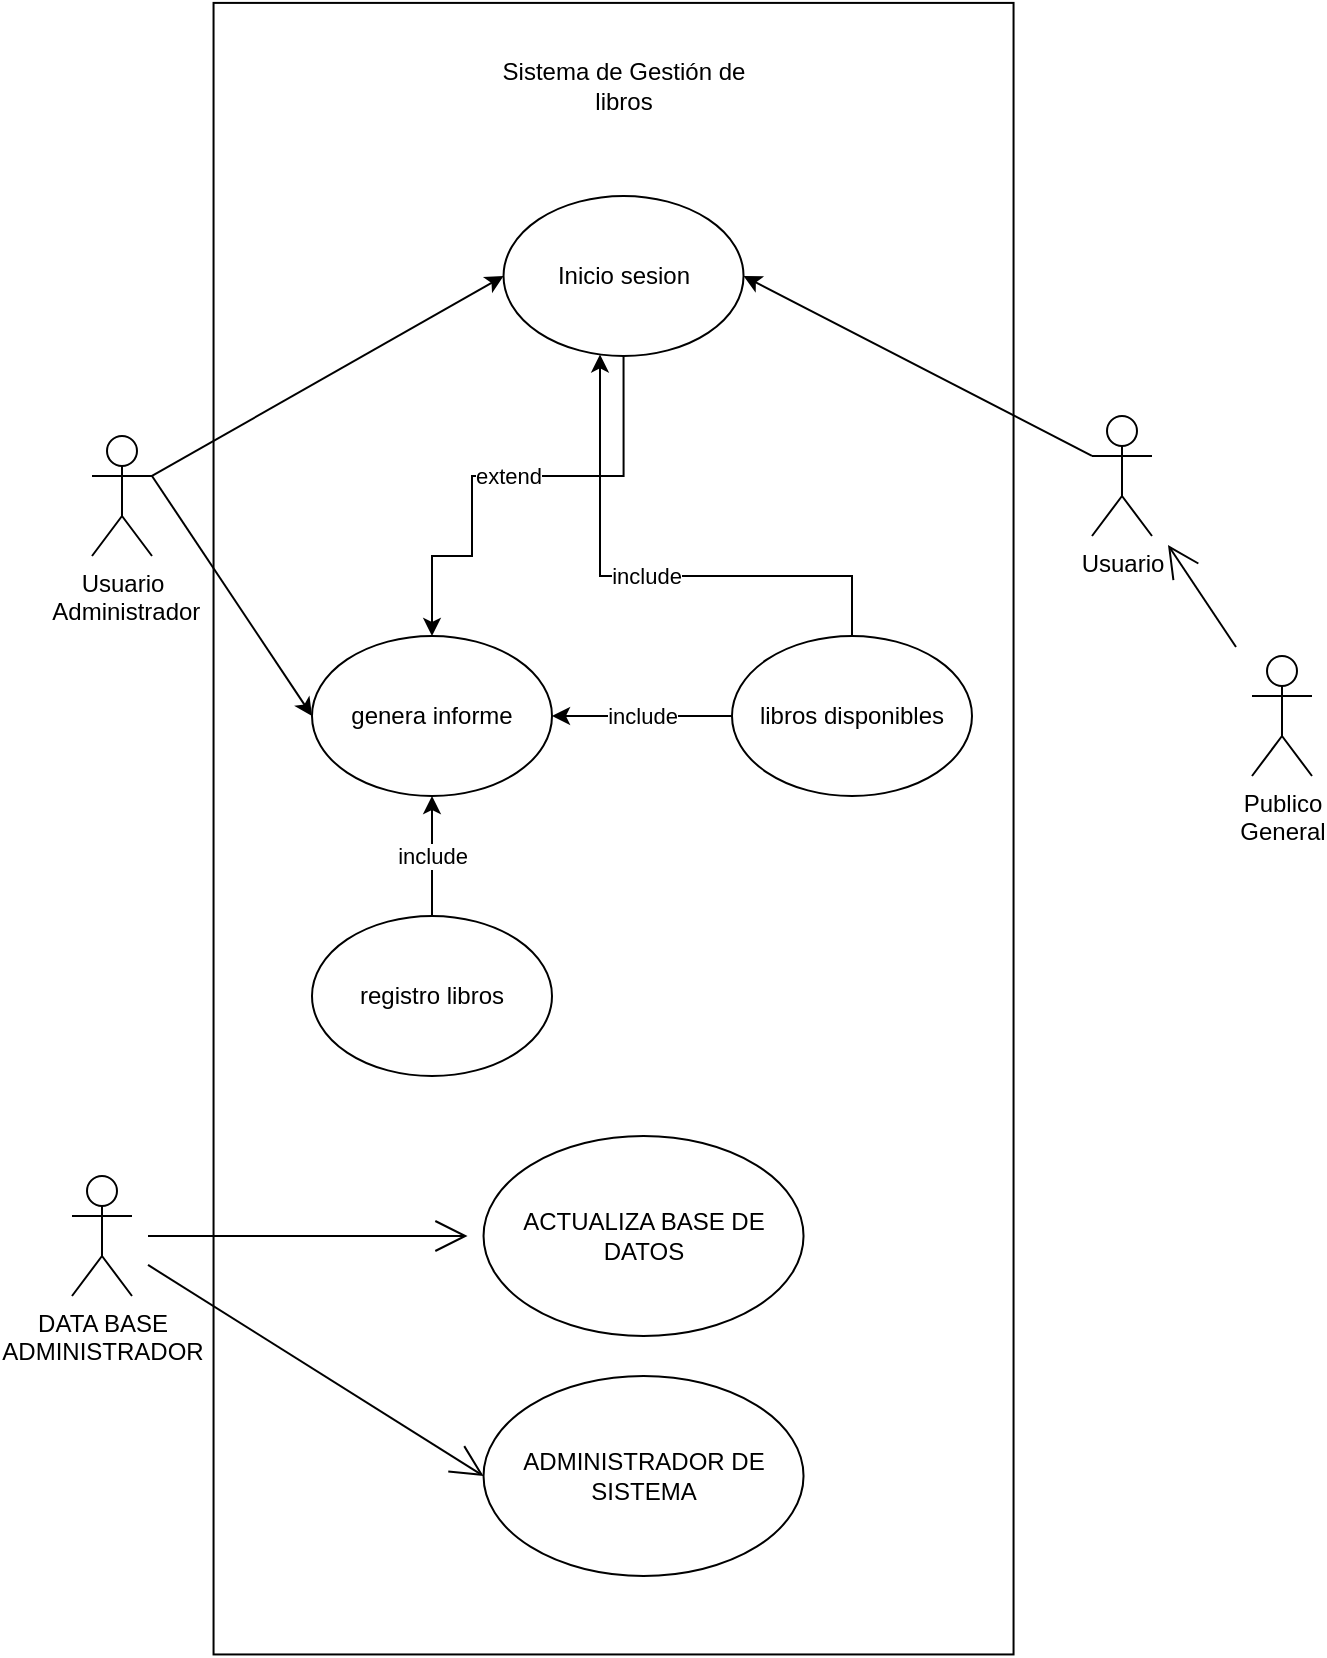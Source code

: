 <mxfile version="17.4.0" type="device"><diagram id="YfsfYuoERqgUGGVwVYs9" name="Page-1"><mxGraphModel dx="1282" dy="1293" grid="1" gridSize="10" guides="1" tooltips="1" connect="1" arrows="1" fold="1" page="1" pageScale="1" pageWidth="827" pageHeight="1169" math="0" shadow="0"><root><mxCell id="0"/><mxCell id="1" parent="0"/><mxCell id="iyKeaPhpNw7ySNz1AhfZ-1" value="Usuario&lt;br&gt;&amp;nbsp;Administrador" style="shape=umlActor;verticalLabelPosition=bottom;verticalAlign=top;html=1;outlineConnect=0;" parent="1" vertex="1"><mxGeometry x="100" y="290" width="30" height="60" as="geometry"/></mxCell><mxCell id="iyKeaPhpNw7ySNz1AhfZ-3" value="" style="rounded=0;whiteSpace=wrap;html=1;rotation=90;" parent="1" vertex="1"><mxGeometry x="-52.11" y="286.34" width="825.77" height="400" as="geometry"/></mxCell><mxCell id="iyKeaPhpNw7ySNz1AhfZ-4" value="Inicio sesion" style="ellipse;whiteSpace=wrap;html=1;" parent="1" vertex="1"><mxGeometry x="305.77" y="170" width="120" height="80" as="geometry"/></mxCell><mxCell id="iyKeaPhpNw7ySNz1AhfZ-5" value="registro libros" style="ellipse;whiteSpace=wrap;html=1;" parent="1" vertex="1"><mxGeometry x="210" y="530" width="120" height="80" as="geometry"/></mxCell><mxCell id="iyKeaPhpNw7ySNz1AhfZ-27" value="include" style="edgeStyle=orthogonalEdgeStyle;rounded=0;orthogonalLoop=1;jettySize=auto;html=1;" parent="1" source="iyKeaPhpNw7ySNz1AhfZ-8" target="iyKeaPhpNw7ySNz1AhfZ-4" edge="1"><mxGeometry relative="1" as="geometry"><Array as="points"><mxPoint x="480" y="360"/><mxPoint x="354" y="360"/></Array></mxGeometry></mxCell><mxCell id="iyKeaPhpNw7ySNz1AhfZ-8" value="libros disponibles" style="ellipse;whiteSpace=wrap;html=1;" parent="1" vertex="1"><mxGeometry x="420" y="390" width="120" height="80" as="geometry"/></mxCell><mxCell id="iyKeaPhpNw7ySNz1AhfZ-11" value="genera informe" style="ellipse;whiteSpace=wrap;html=1;" parent="1" vertex="1"><mxGeometry x="210" y="390" width="120" height="80" as="geometry"/></mxCell><mxCell id="iyKeaPhpNw7ySNz1AhfZ-16" value="Usuario" style="shape=umlActor;verticalLabelPosition=bottom;verticalAlign=top;html=1;outlineConnect=0;" parent="1" vertex="1"><mxGeometry x="600" y="280" width="30" height="60" as="geometry"/></mxCell><mxCell id="iyKeaPhpNw7ySNz1AhfZ-23" value="" style="endArrow=classic;html=1;rounded=0;exitX=1;exitY=0.333;exitDx=0;exitDy=0;exitPerimeter=0;entryX=0;entryY=0.5;entryDx=0;entryDy=0;" parent="1" source="iyKeaPhpNw7ySNz1AhfZ-1" target="iyKeaPhpNw7ySNz1AhfZ-4" edge="1"><mxGeometry width="50" height="50" relative="1" as="geometry"><mxPoint x="130" y="340" as="sourcePoint"/><mxPoint x="180" y="290" as="targetPoint"/></mxGeometry></mxCell><mxCell id="iyKeaPhpNw7ySNz1AhfZ-25" value="" style="endArrow=classic;html=1;rounded=0;exitX=0;exitY=0.333;exitDx=0;exitDy=0;exitPerimeter=0;entryX=1;entryY=0.5;entryDx=0;entryDy=0;" parent="1" source="iyKeaPhpNw7ySNz1AhfZ-16" target="iyKeaPhpNw7ySNz1AhfZ-4" edge="1"><mxGeometry width="50" height="50" relative="1" as="geometry"><mxPoint x="120" y="310" as="sourcePoint"/><mxPoint x="380" y="290" as="targetPoint"/></mxGeometry></mxCell><mxCell id="iyKeaPhpNw7ySNz1AhfZ-28" value="" style="endArrow=classic;html=1;rounded=0;exitX=1;exitY=0.333;exitDx=0;exitDy=0;exitPerimeter=0;entryX=0;entryY=0.5;entryDx=0;entryDy=0;" parent="1" source="iyKeaPhpNw7ySNz1AhfZ-1" target="iyKeaPhpNw7ySNz1AhfZ-11" edge="1"><mxGeometry width="50" height="50" relative="1" as="geometry"><mxPoint x="120" y="310" as="sourcePoint"/><mxPoint x="380" y="290" as="targetPoint"/></mxGeometry></mxCell><mxCell id="iyKeaPhpNw7ySNz1AhfZ-29" value="include" style="edgeStyle=orthogonalEdgeStyle;rounded=0;orthogonalLoop=1;jettySize=auto;html=1;entryX=1;entryY=0.5;entryDx=0;entryDy=0;exitX=0;exitY=0.5;exitDx=0;exitDy=0;" parent="1" source="iyKeaPhpNw7ySNz1AhfZ-8" target="iyKeaPhpNw7ySNz1AhfZ-11" edge="1"><mxGeometry relative="1" as="geometry"><mxPoint x="440.0" y="400" as="sourcePoint"/><mxPoint x="440.0" y="330.0" as="targetPoint"/></mxGeometry></mxCell><mxCell id="iyKeaPhpNw7ySNz1AhfZ-30" value="include" style="edgeStyle=orthogonalEdgeStyle;rounded=0;orthogonalLoop=1;jettySize=auto;html=1;entryX=0.5;entryY=1;entryDx=0;entryDy=0;exitX=0.5;exitY=0;exitDx=0;exitDy=0;" parent="1" source="iyKeaPhpNw7ySNz1AhfZ-5" target="iyKeaPhpNw7ySNz1AhfZ-11" edge="1"><mxGeometry relative="1" as="geometry"><mxPoint x="380.0" y="440" as="sourcePoint"/><mxPoint x="330.0" y="480" as="targetPoint"/></mxGeometry></mxCell><mxCell id="iyKeaPhpNw7ySNz1AhfZ-33" value="extend" style="edgeStyle=orthogonalEdgeStyle;rounded=0;orthogonalLoop=1;jettySize=auto;html=1;entryX=0.5;entryY=0;entryDx=0;entryDy=0;exitX=0.5;exitY=1;exitDx=0;exitDy=0;" parent="1" source="iyKeaPhpNw7ySNz1AhfZ-4" target="iyKeaPhpNw7ySNz1AhfZ-11" edge="1"><mxGeometry relative="1" as="geometry"><mxPoint x="430" y="440" as="sourcePoint"/><mxPoint x="340" y="440" as="targetPoint"/><Array as="points"><mxPoint x="290" y="310"/><mxPoint x="290" y="350"/><mxPoint x="270" y="350"/></Array></mxGeometry></mxCell><mxCell id="iyKeaPhpNw7ySNz1AhfZ-34" value="Sistema de Gestión de libros" style="text;html=1;strokeColor=none;fillColor=none;align=center;verticalAlign=middle;whiteSpace=wrap;rounded=0;" parent="1" vertex="1"><mxGeometry x="300.77" y="100" width="130" height="30" as="geometry"/></mxCell><mxCell id="Q87O28nQpWmtv0WplWMH-2" style="edgeStyle=none;curved=1;rounded=0;orthogonalLoop=1;jettySize=auto;html=1;endArrow=open;startSize=14;endSize=14;sourcePerimeterSpacing=8;targetPerimeterSpacing=8;" edge="1" parent="1" source="Q87O28nQpWmtv0WplWMH-1" target="iyKeaPhpNw7ySNz1AhfZ-16"><mxGeometry relative="1" as="geometry"/></mxCell><mxCell id="Q87O28nQpWmtv0WplWMH-1" value="Publico&lt;br&gt;General" style="shape=umlActor;verticalLabelPosition=bottom;verticalAlign=top;html=1;outlineConnect=0;" vertex="1" parent="1"><mxGeometry x="680" y="400" width="30" height="60" as="geometry"/></mxCell><mxCell id="Q87O28nQpWmtv0WplWMH-16" style="edgeStyle=none;curved=1;rounded=0;orthogonalLoop=1;jettySize=auto;html=1;endArrow=open;startSize=14;endSize=14;sourcePerimeterSpacing=8;targetPerimeterSpacing=8;" edge="1" parent="1" source="Q87O28nQpWmtv0WplWMH-3" target="Q87O28nQpWmtv0WplWMH-14"><mxGeometry relative="1" as="geometry"/></mxCell><mxCell id="Q87O28nQpWmtv0WplWMH-17" style="edgeStyle=none;curved=1;rounded=0;orthogonalLoop=1;jettySize=auto;html=1;entryX=0;entryY=0.5;entryDx=0;entryDy=0;endArrow=open;startSize=14;endSize=14;sourcePerimeterSpacing=8;targetPerimeterSpacing=8;" edge="1" parent="1" source="Q87O28nQpWmtv0WplWMH-3" target="Q87O28nQpWmtv0WplWMH-15"><mxGeometry relative="1" as="geometry"/></mxCell><mxCell id="Q87O28nQpWmtv0WplWMH-3" value="DATA BASE&lt;br&gt;ADMINISTRADOR" style="shape=umlActor;verticalLabelPosition=bottom;verticalAlign=top;html=1;outlineConnect=0;" vertex="1" parent="1"><mxGeometry x="90" y="660" width="30" height="60" as="geometry"/></mxCell><mxCell id="Q87O28nQpWmtv0WplWMH-14" value="ACTUALIZA BASE DE DATOS" style="ellipse;whiteSpace=wrap;html=1;hachureGap=4;" vertex="1" parent="1"><mxGeometry x="295.77" y="640" width="160" height="100" as="geometry"/></mxCell><mxCell id="Q87O28nQpWmtv0WplWMH-15" value="ADMINISTRADOR DE SISTEMA" style="ellipse;whiteSpace=wrap;html=1;hachureGap=4;" vertex="1" parent="1"><mxGeometry x="295.77" y="760" width="160" height="100" as="geometry"/></mxCell></root></mxGraphModel></diagram></mxfile>